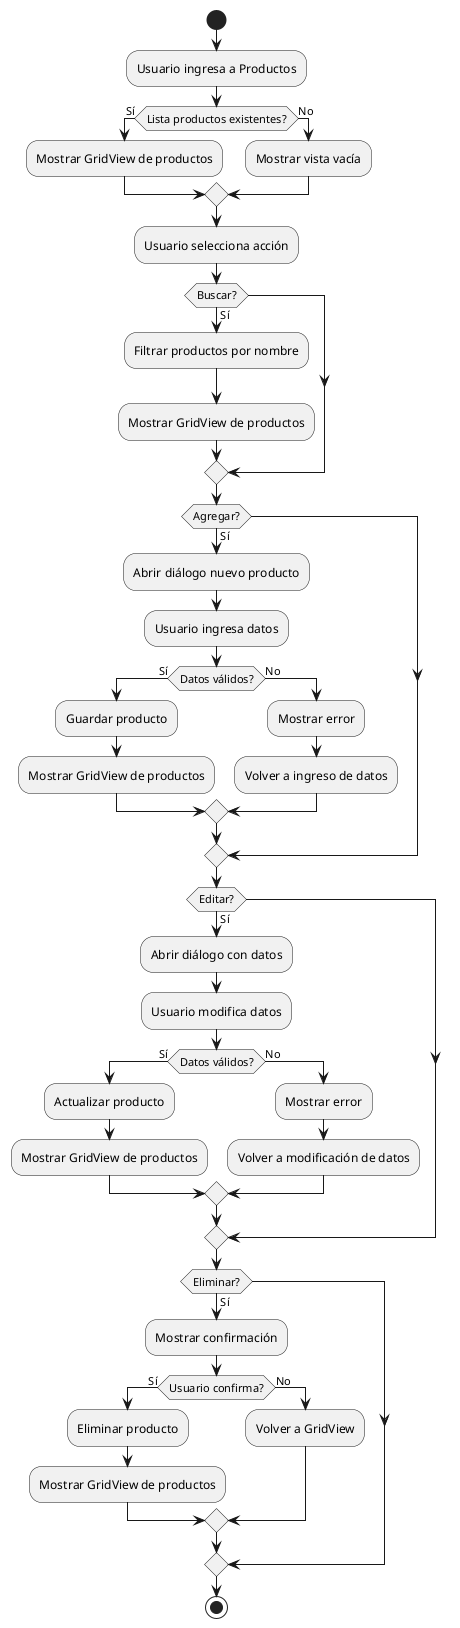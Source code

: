 @startuml "Diagrama de flujo de productos"

start
:Usuario ingresa a Productos;
if (Lista productos existentes?) then (Sí)
  :Mostrar GridView de productos;
else (No)
  :Mostrar vista vacía;
endif

:Usuario selecciona acción;
if (Buscar?) then (Sí)
  :Filtrar productos por nombre;
  :Mostrar GridView de productos;
endif

if (Agregar?) then (Sí)
  :Abrir diálogo nuevo producto;
  :Usuario ingresa datos;
  if (Datos válidos?) then (Sí)
    :Guardar producto;
    :Mostrar GridView de productos;
  else (No)
    :Mostrar error;
    :Volver a ingreso de datos;
  endif
endif

if (Editar?) then (Sí)
  :Abrir diálogo con datos;
  :Usuario modifica datos;
  if (Datos válidos?) then (Sí)
    :Actualizar producto;
    :Mostrar GridView de productos;
  else (No)
    :Mostrar error;
    :Volver a modificación de datos;
  endif
endif

if (Eliminar?) then (Sí)
  :Mostrar confirmación;
  if (Usuario confirma?) then (Sí)
    :Eliminar producto;
    :Mostrar GridView de productos;
  else (No)
    :Volver a GridView;
  endif
endif

stop

@enduml
